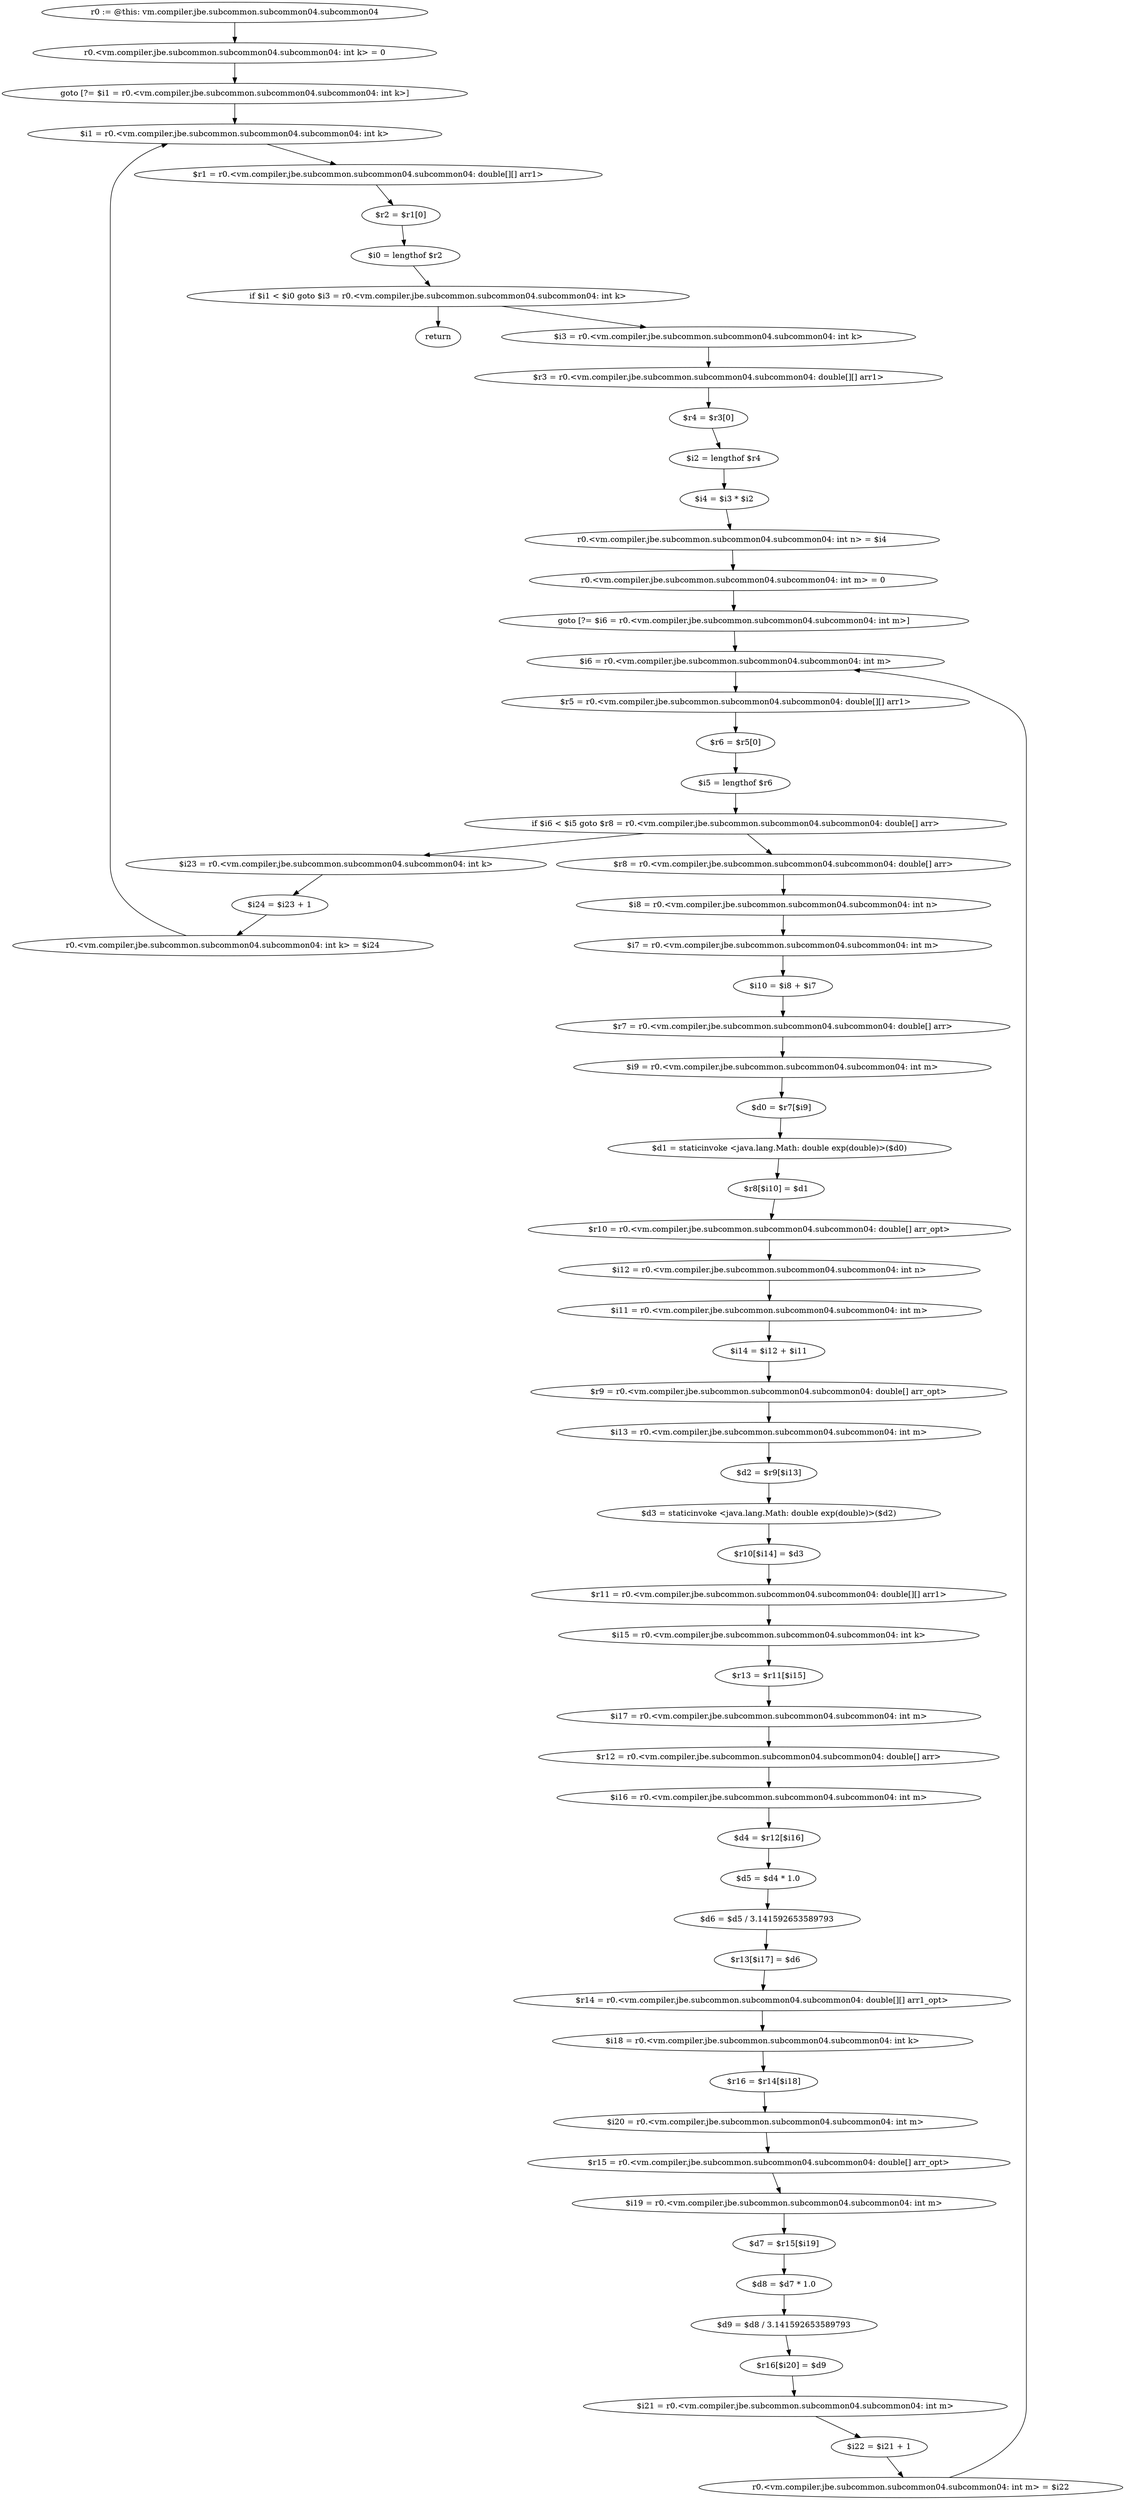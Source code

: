 digraph "unitGraph" {
    "r0 := @this: vm.compiler.jbe.subcommon.subcommon04.subcommon04"
    "r0.<vm.compiler.jbe.subcommon.subcommon04.subcommon04: int k> = 0"
    "goto [?= $i1 = r0.<vm.compiler.jbe.subcommon.subcommon04.subcommon04: int k>]"
    "$i3 = r0.<vm.compiler.jbe.subcommon.subcommon04.subcommon04: int k>"
    "$r3 = r0.<vm.compiler.jbe.subcommon.subcommon04.subcommon04: double[][] arr1>"
    "$r4 = $r3[0]"
    "$i2 = lengthof $r4"
    "$i4 = $i3 * $i2"
    "r0.<vm.compiler.jbe.subcommon.subcommon04.subcommon04: int n> = $i4"
    "r0.<vm.compiler.jbe.subcommon.subcommon04.subcommon04: int m> = 0"
    "goto [?= $i6 = r0.<vm.compiler.jbe.subcommon.subcommon04.subcommon04: int m>]"
    "$r8 = r0.<vm.compiler.jbe.subcommon.subcommon04.subcommon04: double[] arr>"
    "$i8 = r0.<vm.compiler.jbe.subcommon.subcommon04.subcommon04: int n>"
    "$i7 = r0.<vm.compiler.jbe.subcommon.subcommon04.subcommon04: int m>"
    "$i10 = $i8 + $i7"
    "$r7 = r0.<vm.compiler.jbe.subcommon.subcommon04.subcommon04: double[] arr>"
    "$i9 = r0.<vm.compiler.jbe.subcommon.subcommon04.subcommon04: int m>"
    "$d0 = $r7[$i9]"
    "$d1 = staticinvoke <java.lang.Math: double exp(double)>($d0)"
    "$r8[$i10] = $d1"
    "$r10 = r0.<vm.compiler.jbe.subcommon.subcommon04.subcommon04: double[] arr_opt>"
    "$i12 = r0.<vm.compiler.jbe.subcommon.subcommon04.subcommon04: int n>"
    "$i11 = r0.<vm.compiler.jbe.subcommon.subcommon04.subcommon04: int m>"
    "$i14 = $i12 + $i11"
    "$r9 = r0.<vm.compiler.jbe.subcommon.subcommon04.subcommon04: double[] arr_opt>"
    "$i13 = r0.<vm.compiler.jbe.subcommon.subcommon04.subcommon04: int m>"
    "$d2 = $r9[$i13]"
    "$d3 = staticinvoke <java.lang.Math: double exp(double)>($d2)"
    "$r10[$i14] = $d3"
    "$r11 = r0.<vm.compiler.jbe.subcommon.subcommon04.subcommon04: double[][] arr1>"
    "$i15 = r0.<vm.compiler.jbe.subcommon.subcommon04.subcommon04: int k>"
    "$r13 = $r11[$i15]"
    "$i17 = r0.<vm.compiler.jbe.subcommon.subcommon04.subcommon04: int m>"
    "$r12 = r0.<vm.compiler.jbe.subcommon.subcommon04.subcommon04: double[] arr>"
    "$i16 = r0.<vm.compiler.jbe.subcommon.subcommon04.subcommon04: int m>"
    "$d4 = $r12[$i16]"
    "$d5 = $d4 * 1.0"
    "$d6 = $d5 / 3.141592653589793"
    "$r13[$i17] = $d6"
    "$r14 = r0.<vm.compiler.jbe.subcommon.subcommon04.subcommon04: double[][] arr1_opt>"
    "$i18 = r0.<vm.compiler.jbe.subcommon.subcommon04.subcommon04: int k>"
    "$r16 = $r14[$i18]"
    "$i20 = r0.<vm.compiler.jbe.subcommon.subcommon04.subcommon04: int m>"
    "$r15 = r0.<vm.compiler.jbe.subcommon.subcommon04.subcommon04: double[] arr_opt>"
    "$i19 = r0.<vm.compiler.jbe.subcommon.subcommon04.subcommon04: int m>"
    "$d7 = $r15[$i19]"
    "$d8 = $d7 * 1.0"
    "$d9 = $d8 / 3.141592653589793"
    "$r16[$i20] = $d9"
    "$i21 = r0.<vm.compiler.jbe.subcommon.subcommon04.subcommon04: int m>"
    "$i22 = $i21 + 1"
    "r0.<vm.compiler.jbe.subcommon.subcommon04.subcommon04: int m> = $i22"
    "$i6 = r0.<vm.compiler.jbe.subcommon.subcommon04.subcommon04: int m>"
    "$r5 = r0.<vm.compiler.jbe.subcommon.subcommon04.subcommon04: double[][] arr1>"
    "$r6 = $r5[0]"
    "$i5 = lengthof $r6"
    "if $i6 < $i5 goto $r8 = r0.<vm.compiler.jbe.subcommon.subcommon04.subcommon04: double[] arr>"
    "$i23 = r0.<vm.compiler.jbe.subcommon.subcommon04.subcommon04: int k>"
    "$i24 = $i23 + 1"
    "r0.<vm.compiler.jbe.subcommon.subcommon04.subcommon04: int k> = $i24"
    "$i1 = r0.<vm.compiler.jbe.subcommon.subcommon04.subcommon04: int k>"
    "$r1 = r0.<vm.compiler.jbe.subcommon.subcommon04.subcommon04: double[][] arr1>"
    "$r2 = $r1[0]"
    "$i0 = lengthof $r2"
    "if $i1 < $i0 goto $i3 = r0.<vm.compiler.jbe.subcommon.subcommon04.subcommon04: int k>"
    "return"
    "r0 := @this: vm.compiler.jbe.subcommon.subcommon04.subcommon04"->"r0.<vm.compiler.jbe.subcommon.subcommon04.subcommon04: int k> = 0";
    "r0.<vm.compiler.jbe.subcommon.subcommon04.subcommon04: int k> = 0"->"goto [?= $i1 = r0.<vm.compiler.jbe.subcommon.subcommon04.subcommon04: int k>]";
    "goto [?= $i1 = r0.<vm.compiler.jbe.subcommon.subcommon04.subcommon04: int k>]"->"$i1 = r0.<vm.compiler.jbe.subcommon.subcommon04.subcommon04: int k>";
    "$i3 = r0.<vm.compiler.jbe.subcommon.subcommon04.subcommon04: int k>"->"$r3 = r0.<vm.compiler.jbe.subcommon.subcommon04.subcommon04: double[][] arr1>";
    "$r3 = r0.<vm.compiler.jbe.subcommon.subcommon04.subcommon04: double[][] arr1>"->"$r4 = $r3[0]";
    "$r4 = $r3[0]"->"$i2 = lengthof $r4";
    "$i2 = lengthof $r4"->"$i4 = $i3 * $i2";
    "$i4 = $i3 * $i2"->"r0.<vm.compiler.jbe.subcommon.subcommon04.subcommon04: int n> = $i4";
    "r0.<vm.compiler.jbe.subcommon.subcommon04.subcommon04: int n> = $i4"->"r0.<vm.compiler.jbe.subcommon.subcommon04.subcommon04: int m> = 0";
    "r0.<vm.compiler.jbe.subcommon.subcommon04.subcommon04: int m> = 0"->"goto [?= $i6 = r0.<vm.compiler.jbe.subcommon.subcommon04.subcommon04: int m>]";
    "goto [?= $i6 = r0.<vm.compiler.jbe.subcommon.subcommon04.subcommon04: int m>]"->"$i6 = r0.<vm.compiler.jbe.subcommon.subcommon04.subcommon04: int m>";
    "$r8 = r0.<vm.compiler.jbe.subcommon.subcommon04.subcommon04: double[] arr>"->"$i8 = r0.<vm.compiler.jbe.subcommon.subcommon04.subcommon04: int n>";
    "$i8 = r0.<vm.compiler.jbe.subcommon.subcommon04.subcommon04: int n>"->"$i7 = r0.<vm.compiler.jbe.subcommon.subcommon04.subcommon04: int m>";
    "$i7 = r0.<vm.compiler.jbe.subcommon.subcommon04.subcommon04: int m>"->"$i10 = $i8 + $i7";
    "$i10 = $i8 + $i7"->"$r7 = r0.<vm.compiler.jbe.subcommon.subcommon04.subcommon04: double[] arr>";
    "$r7 = r0.<vm.compiler.jbe.subcommon.subcommon04.subcommon04: double[] arr>"->"$i9 = r0.<vm.compiler.jbe.subcommon.subcommon04.subcommon04: int m>";
    "$i9 = r0.<vm.compiler.jbe.subcommon.subcommon04.subcommon04: int m>"->"$d0 = $r7[$i9]";
    "$d0 = $r7[$i9]"->"$d1 = staticinvoke <java.lang.Math: double exp(double)>($d0)";
    "$d1 = staticinvoke <java.lang.Math: double exp(double)>($d0)"->"$r8[$i10] = $d1";
    "$r8[$i10] = $d1"->"$r10 = r0.<vm.compiler.jbe.subcommon.subcommon04.subcommon04: double[] arr_opt>";
    "$r10 = r0.<vm.compiler.jbe.subcommon.subcommon04.subcommon04: double[] arr_opt>"->"$i12 = r0.<vm.compiler.jbe.subcommon.subcommon04.subcommon04: int n>";
    "$i12 = r0.<vm.compiler.jbe.subcommon.subcommon04.subcommon04: int n>"->"$i11 = r0.<vm.compiler.jbe.subcommon.subcommon04.subcommon04: int m>";
    "$i11 = r0.<vm.compiler.jbe.subcommon.subcommon04.subcommon04: int m>"->"$i14 = $i12 + $i11";
    "$i14 = $i12 + $i11"->"$r9 = r0.<vm.compiler.jbe.subcommon.subcommon04.subcommon04: double[] arr_opt>";
    "$r9 = r0.<vm.compiler.jbe.subcommon.subcommon04.subcommon04: double[] arr_opt>"->"$i13 = r0.<vm.compiler.jbe.subcommon.subcommon04.subcommon04: int m>";
    "$i13 = r0.<vm.compiler.jbe.subcommon.subcommon04.subcommon04: int m>"->"$d2 = $r9[$i13]";
    "$d2 = $r9[$i13]"->"$d3 = staticinvoke <java.lang.Math: double exp(double)>($d2)";
    "$d3 = staticinvoke <java.lang.Math: double exp(double)>($d2)"->"$r10[$i14] = $d3";
    "$r10[$i14] = $d3"->"$r11 = r0.<vm.compiler.jbe.subcommon.subcommon04.subcommon04: double[][] arr1>";
    "$r11 = r0.<vm.compiler.jbe.subcommon.subcommon04.subcommon04: double[][] arr1>"->"$i15 = r0.<vm.compiler.jbe.subcommon.subcommon04.subcommon04: int k>";
    "$i15 = r0.<vm.compiler.jbe.subcommon.subcommon04.subcommon04: int k>"->"$r13 = $r11[$i15]";
    "$r13 = $r11[$i15]"->"$i17 = r0.<vm.compiler.jbe.subcommon.subcommon04.subcommon04: int m>";
    "$i17 = r0.<vm.compiler.jbe.subcommon.subcommon04.subcommon04: int m>"->"$r12 = r0.<vm.compiler.jbe.subcommon.subcommon04.subcommon04: double[] arr>";
    "$r12 = r0.<vm.compiler.jbe.subcommon.subcommon04.subcommon04: double[] arr>"->"$i16 = r0.<vm.compiler.jbe.subcommon.subcommon04.subcommon04: int m>";
    "$i16 = r0.<vm.compiler.jbe.subcommon.subcommon04.subcommon04: int m>"->"$d4 = $r12[$i16]";
    "$d4 = $r12[$i16]"->"$d5 = $d4 * 1.0";
    "$d5 = $d4 * 1.0"->"$d6 = $d5 / 3.141592653589793";
    "$d6 = $d5 / 3.141592653589793"->"$r13[$i17] = $d6";
    "$r13[$i17] = $d6"->"$r14 = r0.<vm.compiler.jbe.subcommon.subcommon04.subcommon04: double[][] arr1_opt>";
    "$r14 = r0.<vm.compiler.jbe.subcommon.subcommon04.subcommon04: double[][] arr1_opt>"->"$i18 = r0.<vm.compiler.jbe.subcommon.subcommon04.subcommon04: int k>";
    "$i18 = r0.<vm.compiler.jbe.subcommon.subcommon04.subcommon04: int k>"->"$r16 = $r14[$i18]";
    "$r16 = $r14[$i18]"->"$i20 = r0.<vm.compiler.jbe.subcommon.subcommon04.subcommon04: int m>";
    "$i20 = r0.<vm.compiler.jbe.subcommon.subcommon04.subcommon04: int m>"->"$r15 = r0.<vm.compiler.jbe.subcommon.subcommon04.subcommon04: double[] arr_opt>";
    "$r15 = r0.<vm.compiler.jbe.subcommon.subcommon04.subcommon04: double[] arr_opt>"->"$i19 = r0.<vm.compiler.jbe.subcommon.subcommon04.subcommon04: int m>";
    "$i19 = r0.<vm.compiler.jbe.subcommon.subcommon04.subcommon04: int m>"->"$d7 = $r15[$i19]";
    "$d7 = $r15[$i19]"->"$d8 = $d7 * 1.0";
    "$d8 = $d7 * 1.0"->"$d9 = $d8 / 3.141592653589793";
    "$d9 = $d8 / 3.141592653589793"->"$r16[$i20] = $d9";
    "$r16[$i20] = $d9"->"$i21 = r0.<vm.compiler.jbe.subcommon.subcommon04.subcommon04: int m>";
    "$i21 = r0.<vm.compiler.jbe.subcommon.subcommon04.subcommon04: int m>"->"$i22 = $i21 + 1";
    "$i22 = $i21 + 1"->"r0.<vm.compiler.jbe.subcommon.subcommon04.subcommon04: int m> = $i22";
    "r0.<vm.compiler.jbe.subcommon.subcommon04.subcommon04: int m> = $i22"->"$i6 = r0.<vm.compiler.jbe.subcommon.subcommon04.subcommon04: int m>";
    "$i6 = r0.<vm.compiler.jbe.subcommon.subcommon04.subcommon04: int m>"->"$r5 = r0.<vm.compiler.jbe.subcommon.subcommon04.subcommon04: double[][] arr1>";
    "$r5 = r0.<vm.compiler.jbe.subcommon.subcommon04.subcommon04: double[][] arr1>"->"$r6 = $r5[0]";
    "$r6 = $r5[0]"->"$i5 = lengthof $r6";
    "$i5 = lengthof $r6"->"if $i6 < $i5 goto $r8 = r0.<vm.compiler.jbe.subcommon.subcommon04.subcommon04: double[] arr>";
    "if $i6 < $i5 goto $r8 = r0.<vm.compiler.jbe.subcommon.subcommon04.subcommon04: double[] arr>"->"$i23 = r0.<vm.compiler.jbe.subcommon.subcommon04.subcommon04: int k>";
    "if $i6 < $i5 goto $r8 = r0.<vm.compiler.jbe.subcommon.subcommon04.subcommon04: double[] arr>"->"$r8 = r0.<vm.compiler.jbe.subcommon.subcommon04.subcommon04: double[] arr>";
    "$i23 = r0.<vm.compiler.jbe.subcommon.subcommon04.subcommon04: int k>"->"$i24 = $i23 + 1";
    "$i24 = $i23 + 1"->"r0.<vm.compiler.jbe.subcommon.subcommon04.subcommon04: int k> = $i24";
    "r0.<vm.compiler.jbe.subcommon.subcommon04.subcommon04: int k> = $i24"->"$i1 = r0.<vm.compiler.jbe.subcommon.subcommon04.subcommon04: int k>";
    "$i1 = r0.<vm.compiler.jbe.subcommon.subcommon04.subcommon04: int k>"->"$r1 = r0.<vm.compiler.jbe.subcommon.subcommon04.subcommon04: double[][] arr1>";
    "$r1 = r0.<vm.compiler.jbe.subcommon.subcommon04.subcommon04: double[][] arr1>"->"$r2 = $r1[0]";
    "$r2 = $r1[0]"->"$i0 = lengthof $r2";
    "$i0 = lengthof $r2"->"if $i1 < $i0 goto $i3 = r0.<vm.compiler.jbe.subcommon.subcommon04.subcommon04: int k>";
    "if $i1 < $i0 goto $i3 = r0.<vm.compiler.jbe.subcommon.subcommon04.subcommon04: int k>"->"return";
    "if $i1 < $i0 goto $i3 = r0.<vm.compiler.jbe.subcommon.subcommon04.subcommon04: int k>"->"$i3 = r0.<vm.compiler.jbe.subcommon.subcommon04.subcommon04: int k>";
}

